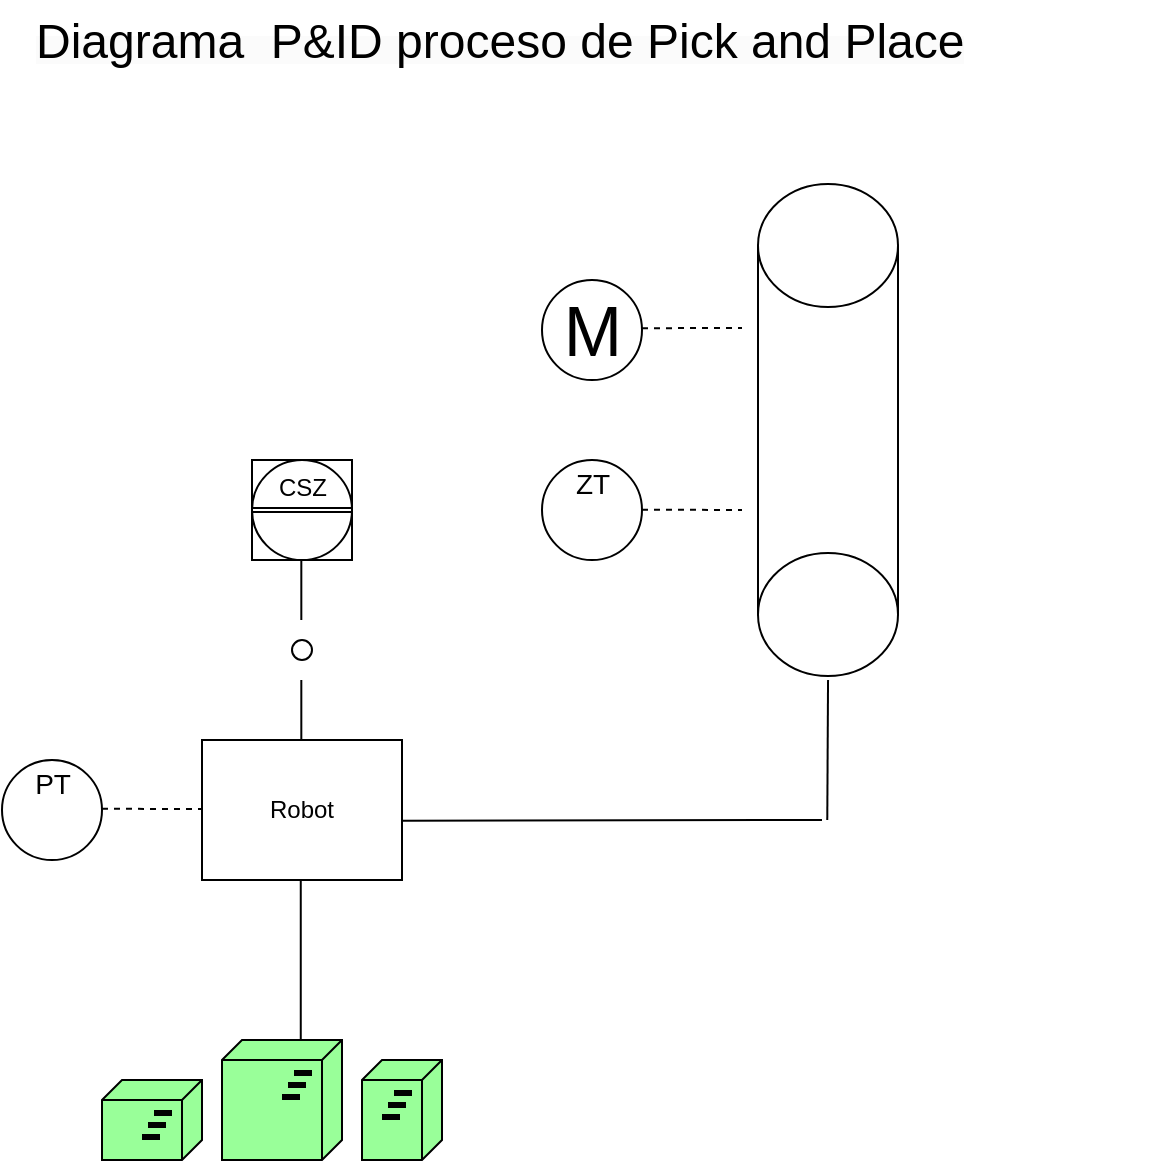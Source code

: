 <mxfile version="26.0.16">
  <diagram name="Página-1" id="RO8G_I95euZG2hm6YKna">
    <mxGraphModel dx="1530" dy="668" grid="1" gridSize="10" guides="1" tooltips="1" connect="1" arrows="1" fold="1" page="1" pageScale="1" pageWidth="827" pageHeight="1169" math="0" shadow="0">
      <root>
        <mxCell id="0" />
        <mxCell id="1" parent="0" />
        <mxCell id="FeIkRdgwR6V_Xi4W8fY3-1" value="" style="verticalLabelPosition=bottom;outlineConnect=0;align=center;dashed=0;html=1;verticalAlign=top;shape=mxgraph.pid.misc.conveyor_(belt);rotation=-90;" vertex="1" parent="1">
          <mxGeometry x="530" y="360" width="246" height="70" as="geometry" />
        </mxCell>
        <mxCell id="FeIkRdgwR6V_Xi4W8fY3-2" value="Robot" style="rounded=0;whiteSpace=wrap;html=1;" vertex="1" parent="1">
          <mxGeometry x="340" y="550" width="100" height="70" as="geometry" />
        </mxCell>
        <mxCell id="FeIkRdgwR6V_Xi4W8fY3-3" value="&lt;table cellpadding=&quot;4&quot; cellspacing=&quot;0&quot; border=&quot;0&quot; style=&quot;font-size:1em;width:100%;height:100%;&quot;&gt;&lt;tbody&gt;&lt;tr&gt;&lt;td&gt;CSZ&lt;/td&gt;&lt;/tr&gt;&lt;tr&gt;&lt;td&gt;&lt;br&gt;&lt;/td&gt;&lt;/tr&gt;&lt;/tbody&gt;&lt;/table&gt; " style="html=1;outlineConnect=0;align=center;dashed=0;aspect=fixed;shape=mxgraph.pid2inst.sharedCont;mounting=local" vertex="1" parent="1">
          <mxGeometry x="365" y="410" width="50" height="50" as="geometry" />
        </mxCell>
        <mxCell id="FeIkRdgwR6V_Xi4W8fY3-4" value="" style="endArrow=none;html=1;rounded=0;" edge="1" parent="1">
          <mxGeometry width="50" height="50" relative="1" as="geometry">
            <mxPoint x="389.66" y="490" as="sourcePoint" />
            <mxPoint x="389.66" y="460" as="targetPoint" />
          </mxGeometry>
        </mxCell>
        <mxCell id="FeIkRdgwR6V_Xi4W8fY3-5" value="" style="ellipse;whiteSpace=wrap;html=1;aspect=fixed;" vertex="1" parent="1">
          <mxGeometry x="385" y="500" width="10" height="10" as="geometry" />
        </mxCell>
        <mxCell id="FeIkRdgwR6V_Xi4W8fY3-6" value="" style="endArrow=none;html=1;rounded=0;" edge="1" parent="1">
          <mxGeometry width="50" height="50" relative="1" as="geometry">
            <mxPoint x="389.66" y="550" as="sourcePoint" />
            <mxPoint x="389.66" y="520" as="targetPoint" />
          </mxGeometry>
        </mxCell>
        <mxCell id="FeIkRdgwR6V_Xi4W8fY3-8" value="M" style="verticalLabelPosition=middle;shadow=0;dashed=0;align=center;html=1;verticalAlign=middle;strokeWidth=1;shape=ellipse;aspect=fixed;fontSize=35;" vertex="1" parent="1">
          <mxGeometry x="510" y="320" width="50" height="50" as="geometry" />
        </mxCell>
        <mxCell id="FeIkRdgwR6V_Xi4W8fY3-9" value="&lt;table cellpadding=&quot;4&quot; cellspacing=&quot;0&quot; border=&quot;0&quot; style=&quot;width: 100%; height: 100%;&quot;&gt;&lt;tbody&gt;&lt;tr&gt;&lt;td&gt;&lt;font style=&quot;font-size: 14px;&quot;&gt;ZT&lt;/font&gt;&lt;/td&gt;&lt;/tr&gt;&lt;tr&gt;&lt;td&gt;&lt;font size=&quot;3&quot;&gt;&lt;br&gt;&lt;/font&gt;&lt;/td&gt;&lt;/tr&gt;&lt;/tbody&gt;&lt;/table&gt; " style="html=1;outlineConnect=0;align=center;dashed=0;aspect=fixed;shape=mxgraph.pid2inst.discInst;mounting=field" vertex="1" parent="1">
          <mxGeometry x="510" y="410" width="50" height="50" as="geometry" />
        </mxCell>
        <mxCell id="FeIkRdgwR6V_Xi4W8fY3-10" value="" style="endArrow=none;dashed=1;html=1;rounded=0;" edge="1" parent="1">
          <mxGeometry width="50" height="50" relative="1" as="geometry">
            <mxPoint x="560" y="344.09" as="sourcePoint" />
            <mxPoint x="610" y="344" as="targetPoint" />
          </mxGeometry>
        </mxCell>
        <mxCell id="FeIkRdgwR6V_Xi4W8fY3-12" value="" style="endArrow=none;dashed=1;html=1;rounded=0;" edge="1" parent="1">
          <mxGeometry width="50" height="50" relative="1" as="geometry">
            <mxPoint x="560" y="434.83" as="sourcePoint" />
            <mxPoint x="610" y="435" as="targetPoint" />
          </mxGeometry>
        </mxCell>
        <mxCell id="FeIkRdgwR6V_Xi4W8fY3-13" value="&lt;table cellpadding=&quot;4&quot; cellspacing=&quot;0&quot; border=&quot;0&quot; style=&quot;width: 100%; height: 100%;&quot;&gt;&lt;tbody&gt;&lt;tr&gt;&lt;td&gt;&lt;font style=&quot;font-size: 14px;&quot;&gt;PT&lt;/font&gt;&lt;/td&gt;&lt;/tr&gt;&lt;tr&gt;&lt;td&gt;&lt;font size=&quot;3&quot;&gt;&lt;br&gt;&lt;/font&gt;&lt;/td&gt;&lt;/tr&gt;&lt;/tbody&gt;&lt;/table&gt; " style="html=1;outlineConnect=0;align=center;dashed=0;aspect=fixed;shape=mxgraph.pid2inst.discInst;mounting=field" vertex="1" parent="1">
          <mxGeometry x="240" y="560" width="50" height="50" as="geometry" />
        </mxCell>
        <mxCell id="FeIkRdgwR6V_Xi4W8fY3-15" value="" style="endArrow=none;dashed=1;html=1;rounded=0;" edge="1" parent="1">
          <mxGeometry width="50" height="50" relative="1" as="geometry">
            <mxPoint x="290" y="584.37" as="sourcePoint" />
            <mxPoint x="340" y="584.54" as="targetPoint" />
          </mxGeometry>
        </mxCell>
        <mxCell id="FeIkRdgwR6V_Xi4W8fY3-16" value="" style="html=1;outlineConnect=0;whiteSpace=wrap;fillColor=#99ff99;shape=mxgraph.archimate.tech;techType=plateau" vertex="1" parent="1">
          <mxGeometry x="290" y="720" width="50" height="40" as="geometry" />
        </mxCell>
        <mxCell id="FeIkRdgwR6V_Xi4W8fY3-18" value="" style="html=1;outlineConnect=0;whiteSpace=wrap;fillColor=#99ff99;shape=mxgraph.archimate.tech;techType=plateau" vertex="1" parent="1">
          <mxGeometry x="350" y="700" width="60" height="60" as="geometry" />
        </mxCell>
        <mxCell id="FeIkRdgwR6V_Xi4W8fY3-19" value="" style="html=1;outlineConnect=0;whiteSpace=wrap;fillColor=#99ff99;shape=mxgraph.archimate.tech;techType=plateau" vertex="1" parent="1">
          <mxGeometry x="420" y="710" width="40" height="50" as="geometry" />
        </mxCell>
        <mxCell id="FeIkRdgwR6V_Xi4W8fY3-20" value="" style="endArrow=none;html=1;rounded=0;" edge="1" parent="1">
          <mxGeometry width="50" height="50" relative="1" as="geometry">
            <mxPoint x="389.38" y="700" as="sourcePoint" />
            <mxPoint x="389.38" y="620" as="targetPoint" />
          </mxGeometry>
        </mxCell>
        <mxCell id="FeIkRdgwR6V_Xi4W8fY3-21" value="" style="endArrow=none;html=1;rounded=0;" edge="1" parent="1">
          <mxGeometry width="50" height="50" relative="1" as="geometry">
            <mxPoint x="440" y="590.38" as="sourcePoint" />
            <mxPoint x="650" y="590" as="targetPoint" />
          </mxGeometry>
        </mxCell>
        <mxCell id="FeIkRdgwR6V_Xi4W8fY3-22" value="" style="endArrow=none;html=1;rounded=0;" edge="1" parent="1">
          <mxGeometry width="50" height="50" relative="1" as="geometry">
            <mxPoint x="652.64" y="590" as="sourcePoint" />
            <mxPoint x="653.02" y="520" as="targetPoint" />
          </mxGeometry>
        </mxCell>
        <mxCell id="FeIkRdgwR6V_Xi4W8fY3-23" value="&lt;span style=&quot;color: rgb(0, 0, 0); font-family: Helvetica; font-style: normal; font-variant-ligatures: normal; font-variant-caps: normal; font-weight: 400; letter-spacing: normal; orphans: 2; text-align: center; text-indent: 0px; text-transform: none; widows: 2; word-spacing: 0px; -webkit-text-stroke-width: 0px; white-space: nowrap; background-color: rgb(251, 251, 251); text-decoration-thickness: initial; text-decoration-style: initial; text-decoration-color: initial; float: none; display: inline !important;&quot;&gt;&lt;font style=&quot;font-size: 24px;&quot;&gt;Diagrama&amp;nbsp; P&amp;amp;ID proceso de Pick and Place&lt;/font&gt;&lt;/span&gt;" style="text;whiteSpace=wrap;html=1;" vertex="1" parent="1">
          <mxGeometry x="255" y="180" width="560" height="50" as="geometry" />
        </mxCell>
      </root>
    </mxGraphModel>
  </diagram>
</mxfile>
